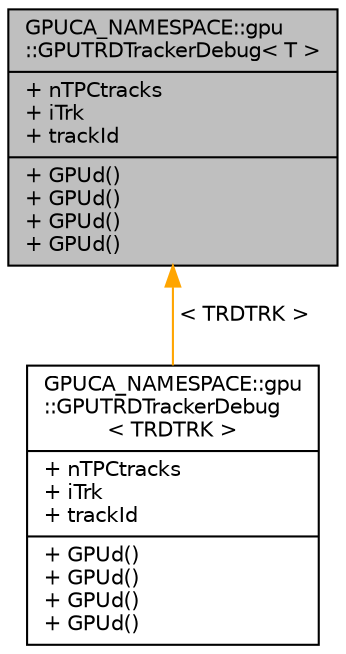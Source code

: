 digraph "GPUCA_NAMESPACE::gpu::GPUTRDTrackerDebug&lt; T &gt;"
{
 // INTERACTIVE_SVG=YES
  bgcolor="transparent";
  edge [fontname="Helvetica",fontsize="10",labelfontname="Helvetica",labelfontsize="10"];
  node [fontname="Helvetica",fontsize="10",shape=record];
  Node0 [label="{GPUCA_NAMESPACE::gpu\l::GPUTRDTrackerDebug\< T \>\n|+ nTPCtracks\l+ iTrk\l+ trackId\l|+ GPUd()\l+ GPUd()\l+ GPUd()\l+ GPUd()\l}",height=0.2,width=0.4,color="black", fillcolor="grey75", style="filled", fontcolor="black"];
  Node0 -> Node1 [dir="back",color="orange",fontsize="10",style="solid",label=" \< TRDTRK \>" ,fontname="Helvetica"];
  Node1 [label="{GPUCA_NAMESPACE::gpu\l::GPUTRDTrackerDebug\l\< TRDTRK \>\n|+ nTPCtracks\l+ iTrk\l+ trackId\l|+ GPUd()\l+ GPUd()\l+ GPUd()\l+ GPUd()\l}",height=0.2,width=0.4,color="black",URL="$dd/d07/classGPUCA__NAMESPACE_1_1gpu_1_1GPUTRDTrackerDebug.html"];
}
